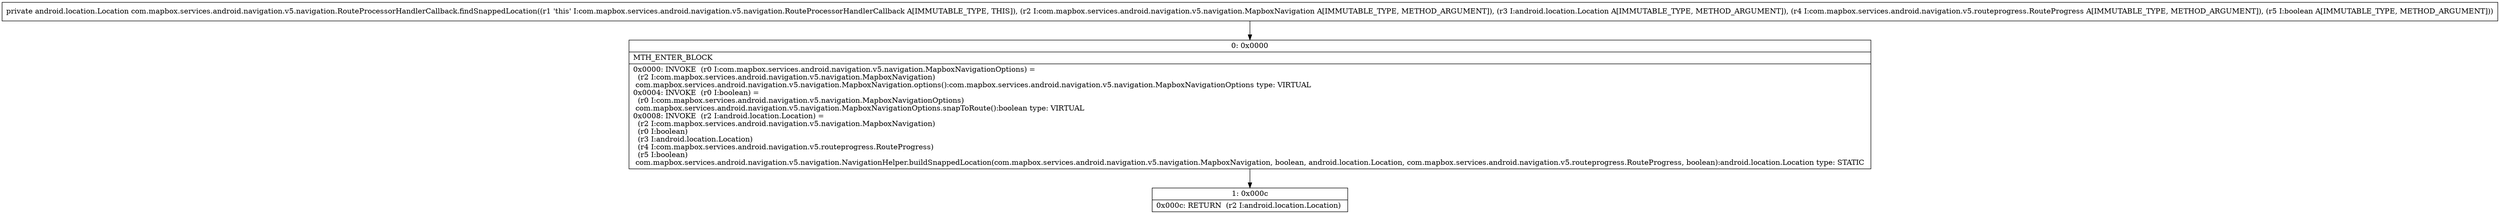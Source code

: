 digraph "CFG forcom.mapbox.services.android.navigation.v5.navigation.RouteProcessorHandlerCallback.findSnappedLocation(Lcom\/mapbox\/services\/android\/navigation\/v5\/navigation\/MapboxNavigation;Landroid\/location\/Location;Lcom\/mapbox\/services\/android\/navigation\/v5\/routeprogress\/RouteProgress;Z)Landroid\/location\/Location;" {
Node_0 [shape=record,label="{0\:\ 0x0000|MTH_ENTER_BLOCK\l|0x0000: INVOKE  (r0 I:com.mapbox.services.android.navigation.v5.navigation.MapboxNavigationOptions) = \l  (r2 I:com.mapbox.services.android.navigation.v5.navigation.MapboxNavigation)\l com.mapbox.services.android.navigation.v5.navigation.MapboxNavigation.options():com.mapbox.services.android.navigation.v5.navigation.MapboxNavigationOptions type: VIRTUAL \l0x0004: INVOKE  (r0 I:boolean) = \l  (r0 I:com.mapbox.services.android.navigation.v5.navigation.MapboxNavigationOptions)\l com.mapbox.services.android.navigation.v5.navigation.MapboxNavigationOptions.snapToRoute():boolean type: VIRTUAL \l0x0008: INVOKE  (r2 I:android.location.Location) = \l  (r2 I:com.mapbox.services.android.navigation.v5.navigation.MapboxNavigation)\l  (r0 I:boolean)\l  (r3 I:android.location.Location)\l  (r4 I:com.mapbox.services.android.navigation.v5.routeprogress.RouteProgress)\l  (r5 I:boolean)\l com.mapbox.services.android.navigation.v5.navigation.NavigationHelper.buildSnappedLocation(com.mapbox.services.android.navigation.v5.navigation.MapboxNavigation, boolean, android.location.Location, com.mapbox.services.android.navigation.v5.routeprogress.RouteProgress, boolean):android.location.Location type: STATIC \l}"];
Node_1 [shape=record,label="{1\:\ 0x000c|0x000c: RETURN  (r2 I:android.location.Location) \l}"];
MethodNode[shape=record,label="{private android.location.Location com.mapbox.services.android.navigation.v5.navigation.RouteProcessorHandlerCallback.findSnappedLocation((r1 'this' I:com.mapbox.services.android.navigation.v5.navigation.RouteProcessorHandlerCallback A[IMMUTABLE_TYPE, THIS]), (r2 I:com.mapbox.services.android.navigation.v5.navigation.MapboxNavigation A[IMMUTABLE_TYPE, METHOD_ARGUMENT]), (r3 I:android.location.Location A[IMMUTABLE_TYPE, METHOD_ARGUMENT]), (r4 I:com.mapbox.services.android.navigation.v5.routeprogress.RouteProgress A[IMMUTABLE_TYPE, METHOD_ARGUMENT]), (r5 I:boolean A[IMMUTABLE_TYPE, METHOD_ARGUMENT])) }"];
MethodNode -> Node_0;
Node_0 -> Node_1;
}

